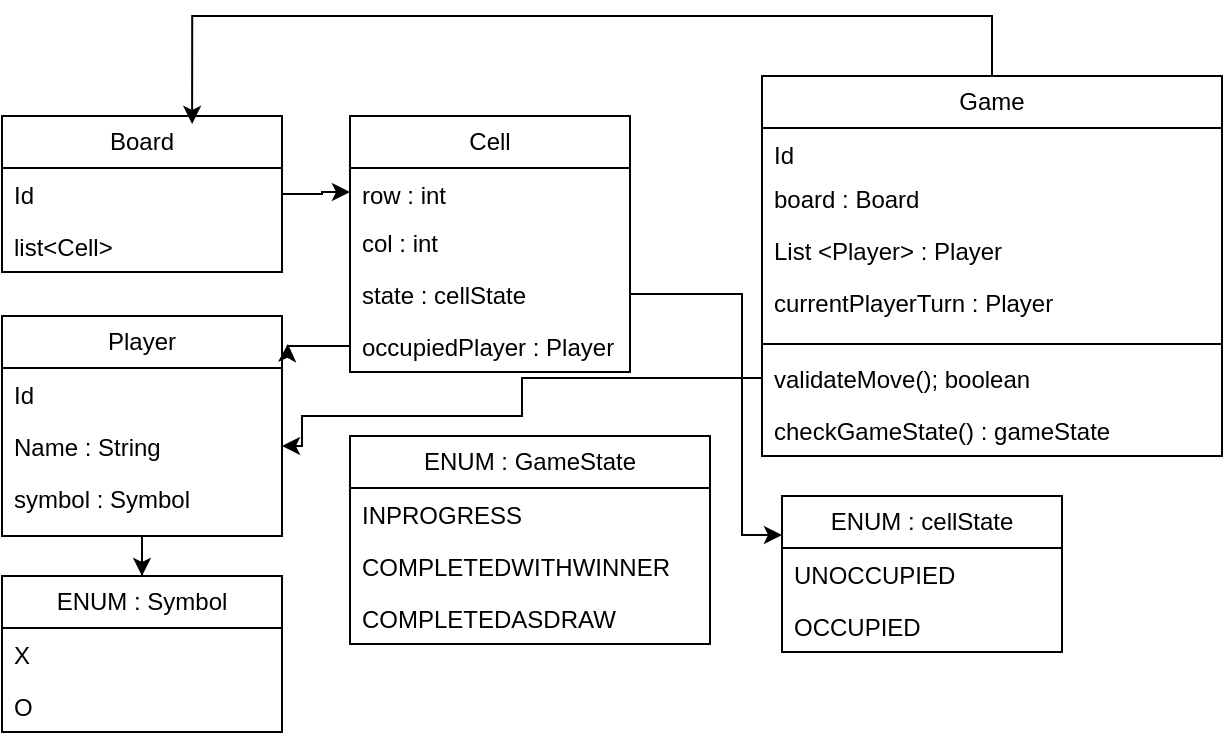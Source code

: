 <mxfile version="24.7.8">
  <diagram id="IfpMMHBjqQLz8B5yK8j8" name="Page-2">
    <mxGraphModel dx="946" dy="542" grid="1" gridSize="10" guides="1" tooltips="1" connect="1" arrows="1" fold="1" page="1" pageScale="1" pageWidth="827" pageHeight="1169" math="0" shadow="0">
      <root>
        <mxCell id="0" />
        <mxCell id="1" parent="0" />
        <mxCell id="4vGwN3JNvz2XSz2EDRer-1" value="Board" style="swimlane;fontStyle=0;childLayout=stackLayout;horizontal=1;startSize=26;fillColor=none;horizontalStack=0;resizeParent=1;resizeParentMax=0;resizeLast=0;collapsible=1;marginBottom=0;whiteSpace=wrap;html=1;" vertex="1" parent="1">
          <mxGeometry x="100" y="70" width="140" height="78" as="geometry" />
        </mxCell>
        <mxCell id="4vGwN3JNvz2XSz2EDRer-2" value="Id" style="text;strokeColor=none;fillColor=none;align=left;verticalAlign=top;spacingLeft=4;spacingRight=4;overflow=hidden;rotatable=0;points=[[0,0.5],[1,0.5]];portConstraint=eastwest;whiteSpace=wrap;html=1;" vertex="1" parent="4vGwN3JNvz2XSz2EDRer-1">
          <mxGeometry y="26" width="140" height="26" as="geometry" />
        </mxCell>
        <mxCell id="4vGwN3JNvz2XSz2EDRer-3" value="list&amp;lt;Cell&amp;gt;" style="text;strokeColor=none;fillColor=none;align=left;verticalAlign=top;spacingLeft=4;spacingRight=4;overflow=hidden;rotatable=0;points=[[0,0.5],[1,0.5]];portConstraint=eastwest;whiteSpace=wrap;html=1;" vertex="1" parent="4vGwN3JNvz2XSz2EDRer-1">
          <mxGeometry y="52" width="140" height="26" as="geometry" />
        </mxCell>
        <mxCell id="4vGwN3JNvz2XSz2EDRer-5" value="Cell" style="swimlane;fontStyle=0;childLayout=stackLayout;horizontal=1;startSize=26;fillColor=none;horizontalStack=0;resizeParent=1;resizeParentMax=0;resizeLast=0;collapsible=1;marginBottom=0;whiteSpace=wrap;html=1;" vertex="1" parent="1">
          <mxGeometry x="274" y="70" width="140" height="128" as="geometry" />
        </mxCell>
        <mxCell id="4vGwN3JNvz2XSz2EDRer-6" value="row : int" style="text;strokeColor=none;fillColor=none;align=left;verticalAlign=top;spacingLeft=4;spacingRight=4;overflow=hidden;rotatable=0;points=[[0,0.5],[1,0.5]];portConstraint=eastwest;whiteSpace=wrap;html=1;" vertex="1" parent="4vGwN3JNvz2XSz2EDRer-5">
          <mxGeometry y="26" width="140" height="24" as="geometry" />
        </mxCell>
        <mxCell id="4vGwN3JNvz2XSz2EDRer-7" value="col : int" style="text;strokeColor=none;fillColor=none;align=left;verticalAlign=top;spacingLeft=4;spacingRight=4;overflow=hidden;rotatable=0;points=[[0,0.5],[1,0.5]];portConstraint=eastwest;whiteSpace=wrap;html=1;" vertex="1" parent="4vGwN3JNvz2XSz2EDRer-5">
          <mxGeometry y="50" width="140" height="26" as="geometry" />
        </mxCell>
        <mxCell id="4vGwN3JNvz2XSz2EDRer-8" value="state : cellState" style="text;strokeColor=none;fillColor=none;align=left;verticalAlign=top;spacingLeft=4;spacingRight=4;overflow=hidden;rotatable=0;points=[[0,0.5],[1,0.5]];portConstraint=eastwest;whiteSpace=wrap;html=1;" vertex="1" parent="4vGwN3JNvz2XSz2EDRer-5">
          <mxGeometry y="76" width="140" height="26" as="geometry" />
        </mxCell>
        <mxCell id="4vGwN3JNvz2XSz2EDRer-25" value="occupiedPlayer : Player" style="text;strokeColor=none;fillColor=none;align=left;verticalAlign=top;spacingLeft=4;spacingRight=4;overflow=hidden;rotatable=0;points=[[0,0.5],[1,0.5]];portConstraint=eastwest;whiteSpace=wrap;html=1;" vertex="1" parent="4vGwN3JNvz2XSz2EDRer-5">
          <mxGeometry y="102" width="140" height="26" as="geometry" />
        </mxCell>
        <mxCell id="4vGwN3JNvz2XSz2EDRer-9" value="Game" style="swimlane;fontStyle=0;childLayout=stackLayout;horizontal=1;startSize=26;fillColor=none;horizontalStack=0;resizeParent=1;resizeParentMax=0;resizeLast=0;collapsible=1;marginBottom=0;whiteSpace=wrap;html=1;" vertex="1" parent="1">
          <mxGeometry x="480" y="50" width="230" height="190" as="geometry" />
        </mxCell>
        <mxCell id="4vGwN3JNvz2XSz2EDRer-10" value="Id" style="text;strokeColor=none;fillColor=none;align=left;verticalAlign=top;spacingLeft=4;spacingRight=4;overflow=hidden;rotatable=0;points=[[0,0.5],[1,0.5]];portConstraint=eastwest;whiteSpace=wrap;html=1;" vertex="1" parent="4vGwN3JNvz2XSz2EDRer-9">
          <mxGeometry y="26" width="230" height="22" as="geometry" />
        </mxCell>
        <mxCell id="4vGwN3JNvz2XSz2EDRer-11" value="board : Board" style="text;strokeColor=none;fillColor=none;align=left;verticalAlign=top;spacingLeft=4;spacingRight=4;overflow=hidden;rotatable=0;points=[[0,0.5],[1,0.5]];portConstraint=eastwest;whiteSpace=wrap;html=1;" vertex="1" parent="4vGwN3JNvz2XSz2EDRer-9">
          <mxGeometry y="48" width="230" height="26" as="geometry" />
        </mxCell>
        <mxCell id="4vGwN3JNvz2XSz2EDRer-12" value="List &amp;lt;Player&amp;gt; : Player" style="text;strokeColor=none;fillColor=none;align=left;verticalAlign=top;spacingLeft=4;spacingRight=4;overflow=hidden;rotatable=0;points=[[0,0.5],[1,0.5]];portConstraint=eastwest;whiteSpace=wrap;html=1;" vertex="1" parent="4vGwN3JNvz2XSz2EDRer-9">
          <mxGeometry y="74" width="230" height="26" as="geometry" />
        </mxCell>
        <mxCell id="4vGwN3JNvz2XSz2EDRer-26" value="currentPlayerTurn : Player" style="text;strokeColor=none;fillColor=none;align=left;verticalAlign=top;spacingLeft=4;spacingRight=4;overflow=hidden;rotatable=0;points=[[0,0.5],[1,0.5]];portConstraint=eastwest;whiteSpace=wrap;html=1;" vertex="1" parent="4vGwN3JNvz2XSz2EDRer-9">
          <mxGeometry y="100" width="230" height="30" as="geometry" />
        </mxCell>
        <mxCell id="4vGwN3JNvz2XSz2EDRer-28" value="" style="line;strokeWidth=1;fillColor=none;align=left;verticalAlign=middle;spacingTop=-1;spacingLeft=3;spacingRight=3;rotatable=0;labelPosition=right;points=[];portConstraint=eastwest;strokeColor=inherit;" vertex="1" parent="4vGwN3JNvz2XSz2EDRer-9">
          <mxGeometry y="130" width="230" height="8" as="geometry" />
        </mxCell>
        <mxCell id="4vGwN3JNvz2XSz2EDRer-27" value="validateMove(); boolean" style="text;strokeColor=none;fillColor=none;align=left;verticalAlign=top;spacingLeft=4;spacingRight=4;overflow=hidden;rotatable=0;points=[[0,0.5],[1,0.5]];portConstraint=eastwest;whiteSpace=wrap;html=1;" vertex="1" parent="4vGwN3JNvz2XSz2EDRer-9">
          <mxGeometry y="138" width="230" height="26" as="geometry" />
        </mxCell>
        <mxCell id="4vGwN3JNvz2XSz2EDRer-29" value="checkGameState() : gameState" style="text;strokeColor=none;fillColor=none;align=left;verticalAlign=top;spacingLeft=4;spacingRight=4;overflow=hidden;rotatable=0;points=[[0,0.5],[1,0.5]];portConstraint=eastwest;whiteSpace=wrap;html=1;" vertex="1" parent="4vGwN3JNvz2XSz2EDRer-9">
          <mxGeometry y="164" width="230" height="26" as="geometry" />
        </mxCell>
        <mxCell id="4vGwN3JNvz2XSz2EDRer-38" style="edgeStyle=orthogonalEdgeStyle;rounded=0;orthogonalLoop=1;jettySize=auto;html=1;entryX=0.5;entryY=0;entryDx=0;entryDy=0;" edge="1" parent="1" source="4vGwN3JNvz2XSz2EDRer-13" target="4vGwN3JNvz2XSz2EDRer-17">
          <mxGeometry relative="1" as="geometry" />
        </mxCell>
        <mxCell id="4vGwN3JNvz2XSz2EDRer-13" value="Player" style="swimlane;fontStyle=0;childLayout=stackLayout;horizontal=1;startSize=26;fillColor=none;horizontalStack=0;resizeParent=1;resizeParentMax=0;resizeLast=0;collapsible=1;marginBottom=0;whiteSpace=wrap;html=1;" vertex="1" parent="1">
          <mxGeometry x="100" y="170" width="140" height="110" as="geometry" />
        </mxCell>
        <mxCell id="4vGwN3JNvz2XSz2EDRer-14" value="Id" style="text;strokeColor=none;fillColor=none;align=left;verticalAlign=top;spacingLeft=4;spacingRight=4;overflow=hidden;rotatable=0;points=[[0,0.5],[1,0.5]];portConstraint=eastwest;whiteSpace=wrap;html=1;" vertex="1" parent="4vGwN3JNvz2XSz2EDRer-13">
          <mxGeometry y="26" width="140" height="26" as="geometry" />
        </mxCell>
        <mxCell id="4vGwN3JNvz2XSz2EDRer-15" value="Name : String" style="text;strokeColor=none;fillColor=none;align=left;verticalAlign=top;spacingLeft=4;spacingRight=4;overflow=hidden;rotatable=0;points=[[0,0.5],[1,0.5]];portConstraint=eastwest;whiteSpace=wrap;html=1;" vertex="1" parent="4vGwN3JNvz2XSz2EDRer-13">
          <mxGeometry y="52" width="140" height="26" as="geometry" />
        </mxCell>
        <mxCell id="4vGwN3JNvz2XSz2EDRer-16" value="symbol : Symbol" style="text;strokeColor=none;fillColor=none;align=left;verticalAlign=top;spacingLeft=4;spacingRight=4;overflow=hidden;rotatable=0;points=[[0,0.5],[1,0.5]];portConstraint=eastwest;whiteSpace=wrap;html=1;" vertex="1" parent="4vGwN3JNvz2XSz2EDRer-13">
          <mxGeometry y="78" width="140" height="32" as="geometry" />
        </mxCell>
        <mxCell id="4vGwN3JNvz2XSz2EDRer-17" value="ENUM : Symbol" style="swimlane;fontStyle=0;childLayout=stackLayout;horizontal=1;startSize=26;fillColor=none;horizontalStack=0;resizeParent=1;resizeParentMax=0;resizeLast=0;collapsible=1;marginBottom=0;whiteSpace=wrap;html=1;" vertex="1" parent="1">
          <mxGeometry x="100" y="300" width="140" height="78" as="geometry" />
        </mxCell>
        <mxCell id="4vGwN3JNvz2XSz2EDRer-18" value="X" style="text;strokeColor=none;fillColor=none;align=left;verticalAlign=top;spacingLeft=4;spacingRight=4;overflow=hidden;rotatable=0;points=[[0,0.5],[1,0.5]];portConstraint=eastwest;whiteSpace=wrap;html=1;" vertex="1" parent="4vGwN3JNvz2XSz2EDRer-17">
          <mxGeometry y="26" width="140" height="26" as="geometry" />
        </mxCell>
        <mxCell id="4vGwN3JNvz2XSz2EDRer-19" value="O" style="text;strokeColor=none;fillColor=none;align=left;verticalAlign=top;spacingLeft=4;spacingRight=4;overflow=hidden;rotatable=0;points=[[0,0.5],[1,0.5]];portConstraint=eastwest;whiteSpace=wrap;html=1;" vertex="1" parent="4vGwN3JNvz2XSz2EDRer-17">
          <mxGeometry y="52" width="140" height="26" as="geometry" />
        </mxCell>
        <mxCell id="4vGwN3JNvz2XSz2EDRer-21" value="ENUM : cellState" style="swimlane;fontStyle=0;childLayout=stackLayout;horizontal=1;startSize=26;fillColor=none;horizontalStack=0;resizeParent=1;resizeParentMax=0;resizeLast=0;collapsible=1;marginBottom=0;whiteSpace=wrap;html=1;" vertex="1" parent="1">
          <mxGeometry x="490" y="260" width="140" height="78" as="geometry" />
        </mxCell>
        <mxCell id="4vGwN3JNvz2XSz2EDRer-23" value="UNOCCUPIED" style="text;strokeColor=none;fillColor=none;align=left;verticalAlign=top;spacingLeft=4;spacingRight=4;overflow=hidden;rotatable=0;points=[[0,0.5],[1,0.5]];portConstraint=eastwest;whiteSpace=wrap;html=1;" vertex="1" parent="4vGwN3JNvz2XSz2EDRer-21">
          <mxGeometry y="26" width="140" height="26" as="geometry" />
        </mxCell>
        <mxCell id="4vGwN3JNvz2XSz2EDRer-24" value="OCCUPIED" style="text;strokeColor=none;fillColor=none;align=left;verticalAlign=top;spacingLeft=4;spacingRight=4;overflow=hidden;rotatable=0;points=[[0,0.5],[1,0.5]];portConstraint=eastwest;whiteSpace=wrap;html=1;" vertex="1" parent="4vGwN3JNvz2XSz2EDRer-21">
          <mxGeometry y="52" width="140" height="26" as="geometry" />
        </mxCell>
        <mxCell id="4vGwN3JNvz2XSz2EDRer-30" value="ENUM : GameState" style="swimlane;fontStyle=0;childLayout=stackLayout;horizontal=1;startSize=26;fillColor=none;horizontalStack=0;resizeParent=1;resizeParentMax=0;resizeLast=0;collapsible=1;marginBottom=0;whiteSpace=wrap;html=1;" vertex="1" parent="1">
          <mxGeometry x="274" y="230" width="180" height="104" as="geometry" />
        </mxCell>
        <mxCell id="4vGwN3JNvz2XSz2EDRer-31" value="INPROGRESS" style="text;strokeColor=none;fillColor=none;align=left;verticalAlign=top;spacingLeft=4;spacingRight=4;overflow=hidden;rotatable=0;points=[[0,0.5],[1,0.5]];portConstraint=eastwest;whiteSpace=wrap;html=1;" vertex="1" parent="4vGwN3JNvz2XSz2EDRer-30">
          <mxGeometry y="26" width="180" height="26" as="geometry" />
        </mxCell>
        <mxCell id="4vGwN3JNvz2XSz2EDRer-32" value="COMPLETEDWITHWINNER" style="text;strokeColor=none;fillColor=none;align=left;verticalAlign=top;spacingLeft=4;spacingRight=4;overflow=hidden;rotatable=0;points=[[0,0.5],[1,0.5]];portConstraint=eastwest;whiteSpace=wrap;html=1;" vertex="1" parent="4vGwN3JNvz2XSz2EDRer-30">
          <mxGeometry y="52" width="180" height="26" as="geometry" />
        </mxCell>
        <mxCell id="4vGwN3JNvz2XSz2EDRer-33" value="COMPLETEDASDRAW" style="text;strokeColor=none;fillColor=none;align=left;verticalAlign=top;spacingLeft=4;spacingRight=4;overflow=hidden;rotatable=0;points=[[0,0.5],[1,0.5]];portConstraint=eastwest;whiteSpace=wrap;html=1;" vertex="1" parent="4vGwN3JNvz2XSz2EDRer-30">
          <mxGeometry y="78" width="180" height="26" as="geometry" />
        </mxCell>
        <mxCell id="4vGwN3JNvz2XSz2EDRer-35" style="edgeStyle=orthogonalEdgeStyle;rounded=0;orthogonalLoop=1;jettySize=auto;html=1;entryX=0.679;entryY=0.051;entryDx=0;entryDy=0;entryPerimeter=0;" edge="1" parent="1" source="4vGwN3JNvz2XSz2EDRer-9" target="4vGwN3JNvz2XSz2EDRer-1">
          <mxGeometry relative="1" as="geometry">
            <Array as="points">
              <mxPoint x="595" y="20" />
              <mxPoint x="195" y="20" />
            </Array>
          </mxGeometry>
        </mxCell>
        <mxCell id="4vGwN3JNvz2XSz2EDRer-36" style="edgeStyle=orthogonalEdgeStyle;rounded=0;orthogonalLoop=1;jettySize=auto;html=1;" edge="1" parent="1" source="4vGwN3JNvz2XSz2EDRer-27" target="4vGwN3JNvz2XSz2EDRer-15">
          <mxGeometry relative="1" as="geometry">
            <Array as="points">
              <mxPoint x="360" y="201" />
              <mxPoint x="360" y="220" />
              <mxPoint x="250" y="220" />
              <mxPoint x="250" y="235" />
            </Array>
          </mxGeometry>
        </mxCell>
        <mxCell id="4vGwN3JNvz2XSz2EDRer-40" style="edgeStyle=orthogonalEdgeStyle;rounded=0;orthogonalLoop=1;jettySize=auto;html=1;entryX=0;entryY=0.5;entryDx=0;entryDy=0;" edge="1" parent="1" source="4vGwN3JNvz2XSz2EDRer-2" target="4vGwN3JNvz2XSz2EDRer-6">
          <mxGeometry relative="1" as="geometry" />
        </mxCell>
        <mxCell id="4vGwN3JNvz2XSz2EDRer-44" style="edgeStyle=orthogonalEdgeStyle;rounded=0;orthogonalLoop=1;jettySize=auto;html=1;exitX=0;exitY=0.5;exitDx=0;exitDy=0;entryX=1.021;entryY=0.127;entryDx=0;entryDy=0;entryPerimeter=0;" edge="1" parent="1" source="4vGwN3JNvz2XSz2EDRer-25" target="4vGwN3JNvz2XSz2EDRer-13">
          <mxGeometry relative="1" as="geometry">
            <mxPoint x="250" y="185" as="targetPoint" />
          </mxGeometry>
        </mxCell>
        <mxCell id="4vGwN3JNvz2XSz2EDRer-45" style="edgeStyle=orthogonalEdgeStyle;rounded=0;orthogonalLoop=1;jettySize=auto;html=1;exitX=1;exitY=0.5;exitDx=0;exitDy=0;entryX=0;entryY=0.25;entryDx=0;entryDy=0;" edge="1" parent="1" source="4vGwN3JNvz2XSz2EDRer-8" target="4vGwN3JNvz2XSz2EDRer-21">
          <mxGeometry relative="1" as="geometry">
            <mxPoint x="470" y="290" as="targetPoint" />
            <Array as="points">
              <mxPoint x="470" y="159" />
              <mxPoint x="470" y="280" />
            </Array>
          </mxGeometry>
        </mxCell>
      </root>
    </mxGraphModel>
  </diagram>
</mxfile>

